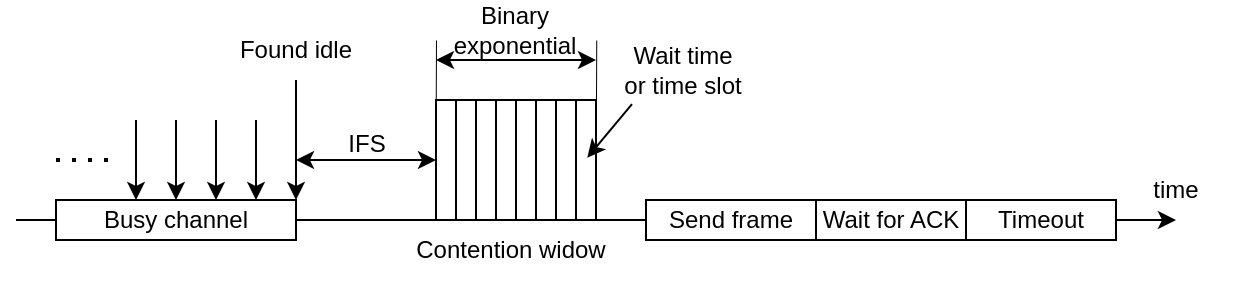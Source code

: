 <mxfile version="24.2.0" type="device" pages="3">
  <diagram name="Trang-1" id="nmv1UT5ovHr7HX_aYrOm">
    <mxGraphModel dx="1050" dy="522" grid="1" gridSize="10" guides="1" tooltips="1" connect="1" arrows="1" fold="1" page="1" pageScale="1" pageWidth="827" pageHeight="1169" math="0" shadow="0">
      <root>
        <mxCell id="0" />
        <mxCell id="1" parent="0" />
        <mxCell id="RESDC_gG49x9ssa3GJz5-2" value="" style="endArrow=classic;html=1;rounded=0;" parent="1" edge="1">
          <mxGeometry width="50" height="50" relative="1" as="geometry">
            <mxPoint x="80" y="240" as="sourcePoint" />
            <mxPoint x="660" y="240" as="targetPoint" />
          </mxGeometry>
        </mxCell>
        <mxCell id="RESDC_gG49x9ssa3GJz5-3" value="Busy channel" style="rounded=0;whiteSpace=wrap;html=1;" parent="1" vertex="1">
          <mxGeometry x="100" y="230" width="120" height="20" as="geometry" />
        </mxCell>
        <mxCell id="NygZOU-2xJjV2RHNYSMC-1" value="" style="endArrow=classic;html=1;rounded=0;" parent="1" edge="1">
          <mxGeometry width="50" height="50" relative="1" as="geometry">
            <mxPoint x="200" y="190" as="sourcePoint" />
            <mxPoint x="200" y="230" as="targetPoint" />
          </mxGeometry>
        </mxCell>
        <mxCell id="NygZOU-2xJjV2RHNYSMC-2" value="" style="endArrow=classic;html=1;rounded=0;" parent="1" edge="1">
          <mxGeometry width="50" height="50" relative="1" as="geometry">
            <mxPoint x="180" y="190" as="sourcePoint" />
            <mxPoint x="180" y="230" as="targetPoint" />
          </mxGeometry>
        </mxCell>
        <mxCell id="NygZOU-2xJjV2RHNYSMC-3" value="" style="endArrow=classic;html=1;rounded=0;" parent="1" edge="1">
          <mxGeometry width="50" height="50" relative="1" as="geometry">
            <mxPoint x="140" y="190" as="sourcePoint" />
            <mxPoint x="140" y="230" as="targetPoint" />
          </mxGeometry>
        </mxCell>
        <mxCell id="NygZOU-2xJjV2RHNYSMC-4" value="" style="endArrow=classic;html=1;rounded=0;" parent="1" edge="1">
          <mxGeometry width="50" height="50" relative="1" as="geometry">
            <mxPoint x="160" y="190" as="sourcePoint" />
            <mxPoint x="160" y="230" as="targetPoint" />
          </mxGeometry>
        </mxCell>
        <mxCell id="NygZOU-2xJjV2RHNYSMC-5" value="" style="endArrow=none;dashed=1;html=1;dashPattern=1 3;strokeWidth=2;rounded=0;" parent="1" edge="1">
          <mxGeometry width="50" height="50" relative="1" as="geometry">
            <mxPoint x="100" y="210" as="sourcePoint" />
            <mxPoint x="130" y="210" as="targetPoint" />
          </mxGeometry>
        </mxCell>
        <mxCell id="NygZOU-2xJjV2RHNYSMC-6" value="" style="endArrow=classic;html=1;rounded=0;" parent="1" edge="1">
          <mxGeometry width="50" height="50" relative="1" as="geometry">
            <mxPoint x="220" y="170" as="sourcePoint" />
            <mxPoint x="220" y="230" as="targetPoint" />
          </mxGeometry>
        </mxCell>
        <mxCell id="NygZOU-2xJjV2RHNYSMC-7" value="Found idle" style="text;html=1;align=center;verticalAlign=middle;whiteSpace=wrap;rounded=0;" parent="1" vertex="1">
          <mxGeometry x="190" y="140" width="60" height="30" as="geometry" />
        </mxCell>
        <mxCell id="NygZOU-2xJjV2RHNYSMC-8" value="" style="rounded=0;whiteSpace=wrap;html=1;rotation=90;" parent="1" vertex="1">
          <mxGeometry x="265" y="205" width="60" height="10" as="geometry" />
        </mxCell>
        <mxCell id="NygZOU-2xJjV2RHNYSMC-9" value="" style="rounded=0;whiteSpace=wrap;html=1;rotation=90;" parent="1" vertex="1">
          <mxGeometry x="275" y="205" width="60" height="10" as="geometry" />
        </mxCell>
        <mxCell id="NygZOU-2xJjV2RHNYSMC-10" value="" style="rounded=0;whiteSpace=wrap;html=1;rotation=90;" parent="1" vertex="1">
          <mxGeometry x="285" y="205" width="60" height="10" as="geometry" />
        </mxCell>
        <mxCell id="NygZOU-2xJjV2RHNYSMC-11" value="" style="rounded=0;whiteSpace=wrap;html=1;rotation=90;" parent="1" vertex="1">
          <mxGeometry x="295" y="205" width="60" height="10" as="geometry" />
        </mxCell>
        <mxCell id="NygZOU-2xJjV2RHNYSMC-12" value="" style="rounded=0;whiteSpace=wrap;html=1;rotation=90;" parent="1" vertex="1">
          <mxGeometry x="305" y="205" width="60" height="10" as="geometry" />
        </mxCell>
        <mxCell id="NygZOU-2xJjV2RHNYSMC-13" value="" style="rounded=0;whiteSpace=wrap;html=1;rotation=90;" parent="1" vertex="1">
          <mxGeometry x="315" y="205" width="60" height="10" as="geometry" />
        </mxCell>
        <mxCell id="NygZOU-2xJjV2RHNYSMC-14" value="" style="rounded=0;whiteSpace=wrap;html=1;rotation=90;" parent="1" vertex="1">
          <mxGeometry x="325" y="205" width="60" height="10" as="geometry" />
        </mxCell>
        <mxCell id="NygZOU-2xJjV2RHNYSMC-15" value="" style="rounded=0;whiteSpace=wrap;html=1;rotation=90;" parent="1" vertex="1">
          <mxGeometry x="335" y="205" width="60" height="10" as="geometry" />
        </mxCell>
        <mxCell id="NygZOU-2xJjV2RHNYSMC-16" value="Contention widow" style="text;html=1;align=center;verticalAlign=middle;whiteSpace=wrap;rounded=0;" parent="1" vertex="1">
          <mxGeometry x="275" y="240" width="105" height="30" as="geometry" />
        </mxCell>
        <mxCell id="NygZOU-2xJjV2RHNYSMC-17" value="" style="endArrow=classic;startArrow=classic;html=1;rounded=0;entryX=0.5;entryY=1;entryDx=0;entryDy=0;" parent="1" target="NygZOU-2xJjV2RHNYSMC-8" edge="1">
          <mxGeometry width="50" height="50" relative="1" as="geometry">
            <mxPoint x="220" y="210" as="sourcePoint" />
            <mxPoint x="350" y="200" as="targetPoint" />
          </mxGeometry>
        </mxCell>
        <mxCell id="NygZOU-2xJjV2RHNYSMC-18" value="IFS" style="text;html=1;align=center;verticalAlign=middle;whiteSpace=wrap;rounded=0;" parent="1" vertex="1">
          <mxGeometry x="238" y="192" width="35" height="20" as="geometry" />
        </mxCell>
        <mxCell id="NygZOU-2xJjV2RHNYSMC-19" value="" style="endArrow=classic;startArrow=classic;html=1;rounded=0;" parent="1" edge="1">
          <mxGeometry width="50" height="50" relative="1" as="geometry">
            <mxPoint x="290" y="160" as="sourcePoint" />
            <mxPoint x="370" y="160" as="targetPoint" />
          </mxGeometry>
        </mxCell>
        <mxCell id="NygZOU-2xJjV2RHNYSMC-20" value="" style="endArrow=none;html=1;rounded=0;fontSize=9;spacing=2;endSize=2;startSize=1;strokeWidth=0.5;" parent="1" edge="1">
          <mxGeometry width="50" height="50" relative="1" as="geometry">
            <mxPoint x="289.87" y="180" as="sourcePoint" />
            <mxPoint x="290" y="150" as="targetPoint" />
          </mxGeometry>
        </mxCell>
        <mxCell id="NygZOU-2xJjV2RHNYSMC-21" value="" style="endArrow=none;html=1;rounded=0;fontSize=9;spacing=2;endSize=2;startSize=1;strokeWidth=0.5;" parent="1" edge="1">
          <mxGeometry width="50" height="50" relative="1" as="geometry">
            <mxPoint x="370" y="180" as="sourcePoint" />
            <mxPoint x="370.13" y="150" as="targetPoint" />
          </mxGeometry>
        </mxCell>
        <mxCell id="NygZOU-2xJjV2RHNYSMC-22" value="Binary exponential" style="text;html=1;align=center;verticalAlign=middle;whiteSpace=wrap;rounded=0;" parent="1" vertex="1">
          <mxGeometry x="298.25" y="130" width="62.5" height="30" as="geometry" />
        </mxCell>
        <mxCell id="NygZOU-2xJjV2RHNYSMC-23" value="Wait time&lt;div&gt;or time slot&lt;/div&gt;" style="text;html=1;align=center;verticalAlign=middle;whiteSpace=wrap;rounded=0;" parent="1" vertex="1">
          <mxGeometry x="381" y="150" width="65" height="30" as="geometry" />
        </mxCell>
        <mxCell id="NygZOU-2xJjV2RHNYSMC-24" value="" style="endArrow=classic;html=1;rounded=0;entryX=0.447;entryY=0.235;entryDx=0;entryDy=0;entryPerimeter=0;exitX=0.25;exitY=0.667;exitDx=0;exitDy=0;exitPerimeter=0;" parent="1" edge="1">
          <mxGeometry width="50" height="50" relative="1" as="geometry">
            <mxPoint x="388" y="182.01" as="sourcePoint" />
            <mxPoint x="365.65" y="208.82" as="targetPoint" />
          </mxGeometry>
        </mxCell>
        <mxCell id="NygZOU-2xJjV2RHNYSMC-26" value="Send frame" style="rounded=0;whiteSpace=wrap;html=1;" parent="1" vertex="1">
          <mxGeometry x="395" y="230" width="85" height="20" as="geometry" />
        </mxCell>
        <mxCell id="NygZOU-2xJjV2RHNYSMC-27" value="Wait for ACK" style="rounded=0;whiteSpace=wrap;html=1;" parent="1" vertex="1">
          <mxGeometry x="480" y="230" width="75" height="20" as="geometry" />
        </mxCell>
        <mxCell id="NygZOU-2xJjV2RHNYSMC-29" value="Timeout" style="rounded=0;whiteSpace=wrap;html=1;" parent="1" vertex="1">
          <mxGeometry x="555" y="230" width="75" height="20" as="geometry" />
        </mxCell>
        <mxCell id="NygZOU-2xJjV2RHNYSMC-31" value="time" style="text;html=1;align=center;verticalAlign=middle;whiteSpace=wrap;rounded=0;" parent="1" vertex="1">
          <mxGeometry x="630" y="210" width="60" height="30" as="geometry" />
        </mxCell>
      </root>
    </mxGraphModel>
  </diagram>
  <diagram id="jhjca3L6dZi01nRQEBbU" name="Trang-2">
    <mxGraphModel dx="875" dy="435" grid="1" gridSize="10" guides="1" tooltips="1" connect="1" arrows="1" fold="1" page="1" pageScale="1" pageWidth="827" pageHeight="1169" math="0" shadow="0">
      <root>
        <mxCell id="0" />
        <mxCell id="1" parent="0" />
        <mxCell id="uu0bmerfT81FikOkdRAW-6" value="" style="fontColor=#0066CC;verticalAlign=top;verticalLabelPosition=bottom;labelPosition=center;align=center;html=1;outlineConnect=0;fillColor=#CCCCCC;strokeColor=#6881B3;gradientColor=none;gradientDirection=north;strokeWidth=2;shape=mxgraph.networks.laptop;" parent="1" vertex="1">
          <mxGeometry x="240" y="250" width="72.73" height="40" as="geometry" />
        </mxCell>
        <mxCell id="uu0bmerfT81FikOkdRAW-8" value="" style="fontColor=#0066CC;verticalAlign=top;verticalLabelPosition=bottom;labelPosition=center;align=center;html=1;outlineConnect=0;fillColor=#CCCCCC;strokeColor=#6881B3;gradientColor=none;gradientDirection=north;strokeWidth=2;shape=mxgraph.networks.laptop;" parent="1" vertex="1">
          <mxGeometry x="505" y="250" width="72.73" height="40" as="geometry" />
        </mxCell>
        <mxCell id="uu0bmerfT81FikOkdRAW-9" value="Station 1" style="text;html=1;align=center;verticalAlign=middle;whiteSpace=wrap;rounded=0;" parent="1" vertex="1">
          <mxGeometry x="246.37" y="220" width="60" height="30" as="geometry" />
        </mxCell>
        <mxCell id="uu0bmerfT81FikOkdRAW-10" value="Station 2" style="text;html=1;align=center;verticalAlign=middle;whiteSpace=wrap;rounded=0;" parent="1" vertex="1">
          <mxGeometry x="380" y="220" width="60" height="30" as="geometry" />
        </mxCell>
        <mxCell id="uu0bmerfT81FikOkdRAW-13" value="" style="endArrow=classic;html=1;rounded=0;" parent="1" edge="1">
          <mxGeometry width="50" height="50" relative="1" as="geometry">
            <mxPoint x="276.03" y="295" as="sourcePoint" />
            <mxPoint x="276" y="600" as="targetPoint" />
          </mxGeometry>
        </mxCell>
        <mxCell id="uu0bmerfT81FikOkdRAW-15" value="" style="endArrow=classic;html=1;rounded=0;" parent="1" edge="1">
          <mxGeometry width="50" height="50" relative="1" as="geometry">
            <mxPoint x="541.05" y="294" as="sourcePoint" />
            <mxPoint x="541" y="600" as="targetPoint" />
          </mxGeometry>
        </mxCell>
        <mxCell id="uu0bmerfT81FikOkdRAW-16" value="Time" style="text;html=1;align=center;verticalAlign=middle;whiteSpace=wrap;rounded=0;" parent="1" vertex="1">
          <mxGeometry x="550" y="575" width="40" height="23.25" as="geometry" />
        </mxCell>
        <mxCell id="uu0bmerfT81FikOkdRAW-17" value="" style="shape=parallelogram;perimeter=parallelogramPerimeter;whiteSpace=wrap;html=1;fixedSize=1;rotation=90;size=24;" parent="1" vertex="1">
          <mxGeometry x="317.25" y="273.75" width="50" height="132.5" as="geometry" />
        </mxCell>
        <mxCell id="uu0bmerfT81FikOkdRAW-18" value="RTS" style="text;html=1;align=center;verticalAlign=middle;whiteSpace=wrap;rounded=0;" parent="1" vertex="1">
          <mxGeometry x="312.25" y="325" width="60" height="30" as="geometry" />
        </mxCell>
        <mxCell id="uu0bmerfT81FikOkdRAW-22" value="" style="shape=parallelogram;perimeter=parallelogramPerimeter;whiteSpace=wrap;html=1;fixedSize=1;rotation=90;size=24;" parent="1" vertex="1">
          <mxGeometry x="450" y="338" width="50" height="132.5" as="geometry" />
        </mxCell>
        <mxCell id="uu0bmerfT81FikOkdRAW-24" value="" style="shape=parallelogram;perimeter=parallelogramPerimeter;whiteSpace=wrap;html=1;fixedSize=1;rotation=90;size=24;flipH=1;" parent="1" vertex="1">
          <mxGeometry x="317.25" y="338" width="50" height="132.5" as="geometry" />
        </mxCell>
        <mxCell id="uu0bmerfT81FikOkdRAW-25" value="CTS" style="text;html=1;align=center;verticalAlign=middle;whiteSpace=wrap;rounded=0;" parent="1" vertex="1">
          <mxGeometry x="314.25" y="390.25" width="60" height="30" as="geometry" />
        </mxCell>
        <mxCell id="uu0bmerfT81FikOkdRAW-26" value="CTS" style="text;html=1;align=center;verticalAlign=middle;whiteSpace=wrap;rounded=0;" parent="1" vertex="1">
          <mxGeometry x="445" y="390.25" width="60" height="30" as="geometry" />
        </mxCell>
        <mxCell id="uu0bmerfT81FikOkdRAW-27" value="" style="shape=parallelogram;perimeter=parallelogramPerimeter;whiteSpace=wrap;html=1;fixedSize=1;rotation=90;size=24;" parent="1" vertex="1">
          <mxGeometry x="300.87" y="416.63" width="82.75" height="132.5" as="geometry" />
        </mxCell>
        <mxCell id="uu0bmerfT81FikOkdRAW-28" value="DATA" style="text;html=1;align=center;verticalAlign=middle;whiteSpace=wrap;rounded=0;" parent="1" vertex="1">
          <mxGeometry x="314.25" y="467.88" width="60" height="30" as="geometry" />
        </mxCell>
        <mxCell id="uu0bmerfT81FikOkdRAW-31" value="DIFS" style="text;html=1;align=center;verticalAlign=middle;whiteSpace=wrap;rounded=0;fontSize=10;" parent="1" vertex="1">
          <mxGeometry x="246.37" y="300" width="30" height="10" as="geometry" />
        </mxCell>
        <mxCell id="uu0bmerfT81FikOkdRAW-32" value="SIFS" style="text;html=1;align=center;verticalAlign=middle;whiteSpace=wrap;rounded=0;fontSize=10;" parent="1" vertex="1">
          <mxGeometry x="410" y="367" width="30" height="10" as="geometry" />
        </mxCell>
        <mxCell id="uu0bmerfT81FikOkdRAW-33" value="SIFS" style="text;html=1;align=center;verticalAlign=middle;whiteSpace=wrap;rounded=0;fontSize=10;" parent="1" vertex="1">
          <mxGeometry x="276.37" y="430" width="30" height="10" as="geometry" />
        </mxCell>
        <mxCell id="O33zoga7oPdnFBltbmYg-1" value="" style="fontColor=#0066CC;verticalAlign=top;verticalLabelPosition=bottom;labelPosition=center;align=center;html=1;outlineConnect=0;fillColor=#CCCCCC;strokeColor=#6881B3;gradientColor=none;gradientDirection=north;strokeWidth=2;shape=mxgraph.networks.laptop;" vertex="1" parent="1">
          <mxGeometry x="373" y="250" width="72.73" height="40" as="geometry" />
        </mxCell>
        <mxCell id="O33zoga7oPdnFBltbmYg-2" value="Station 3" style="text;html=1;align=center;verticalAlign=middle;whiteSpace=wrap;rounded=0;" vertex="1" parent="1">
          <mxGeometry x="510" y="220" width="60" height="30" as="geometry" />
        </mxCell>
        <mxCell id="JWmJPd4WpgUXn8ebQ8_s-1" value="" style="strokeWidth=1;html=1;shape=mxgraph.flowchart.annotation_2;align=left;labelPosition=right;pointerEvents=1;" vertex="1" parent="1">
          <mxGeometry x="253.37" y="341" width="20" height="100" as="geometry" />
        </mxCell>
        <mxCell id="JWmJPd4WpgUXn8ebQ8_s-2" value="Time out" style="text;html=1;align=center;verticalAlign=middle;whiteSpace=wrap;rounded=0;" vertex="1" parent="1">
          <mxGeometry x="216" y="381" width="47.76" height="20" as="geometry" />
        </mxCell>
        <mxCell id="JWmJPd4WpgUXn8ebQ8_s-3" value="" style="shape=parallelogram;perimeter=parallelogramPerimeter;whiteSpace=wrap;html=1;fixedSize=1;rotation=90;size=24;flipH=1;" vertex="1" parent="1">
          <mxGeometry x="320.87" y="492" width="42.76" height="132.5" as="geometry" />
        </mxCell>
        <mxCell id="JWmJPd4WpgUXn8ebQ8_s-4" value="ACK" style="text;html=1;align=center;verticalAlign=middle;whiteSpace=wrap;rounded=0;" vertex="1" parent="1">
          <mxGeometry x="312.25" y="543.25" width="60" height="30" as="geometry" />
        </mxCell>
        <mxCell id="JWmJPd4WpgUXn8ebQ8_s-5" value="SIFS" style="text;html=1;align=center;verticalAlign=middle;whiteSpace=wrap;rounded=0;fontSize=10;" vertex="1" parent="1">
          <mxGeometry x="407" y="526" width="30" height="10" as="geometry" />
        </mxCell>
        <mxCell id="JWmJPd4WpgUXn8ebQ8_s-7" value="" style="strokeWidth=1;html=1;shape=mxgraph.flowchart.annotation_2;align=left;labelPosition=right;pointerEvents=1;" vertex="1" parent="1">
          <mxGeometry x="253.37" y="500" width="20" height="90" as="geometry" />
        </mxCell>
        <mxCell id="JWmJPd4WpgUXn8ebQ8_s-8" value="Time out" style="text;html=1;align=center;verticalAlign=middle;whiteSpace=wrap;rounded=0;" vertex="1" parent="1">
          <mxGeometry x="216" y="533" width="47.76" height="20" as="geometry" />
        </mxCell>
        <mxCell id="ogAXsBs-C70uKiFObXuV-6" value="Station 1: Done" style="text;html=1;align=center;verticalAlign=middle;whiteSpace=wrap;rounded=0;" vertex="1" parent="1">
          <mxGeometry x="274.5" y="576" width="89.13" height="20" as="geometry" />
        </mxCell>
        <mxCell id="ogAXsBs-C70uKiFObXuV-7" value="" style="endArrow=classic;html=1;rounded=0;" edge="1" parent="1">
          <mxGeometry width="50" height="50" relative="1" as="geometry">
            <mxPoint x="541" y="460" as="sourcePoint" />
            <mxPoint x="408" y="490.88" as="targetPoint" />
          </mxGeometry>
        </mxCell>
        <mxCell id="ogAXsBs-C70uKiFObXuV-8" value="" style="endArrow=classic;html=1;rounded=0;" edge="1" parent="1">
          <mxGeometry width="50" height="50" relative="1" as="geometry">
            <mxPoint x="541.5" y="489" as="sourcePoint" />
            <mxPoint x="408.5" y="519.88" as="targetPoint" />
          </mxGeometry>
        </mxCell>
        <mxCell id="ogAXsBs-C70uKiFObXuV-10" value="" style="endArrow=classic;html=1;rounded=0;" edge="1" parent="1">
          <mxGeometry width="50" height="50" relative="1" as="geometry">
            <mxPoint x="541.5" y="554" as="sourcePoint" />
            <mxPoint x="408.5" y="584.88" as="targetPoint" />
          </mxGeometry>
        </mxCell>
        <mxCell id="ogAXsBs-C70uKiFObXuV-11" value="" style="endArrow=none;dashed=1;html=1;dashPattern=1 3;strokeWidth=2;rounded=0;" edge="1" parent="1">
          <mxGeometry width="50" height="50" relative="1" as="geometry">
            <mxPoint x="480" y="553" as="sourcePoint" />
            <mxPoint x="480" y="513" as="targetPoint" />
          </mxGeometry>
        </mxCell>
        <mxCell id="ogAXsBs-C70uKiFObXuV-12" value="Found idle" style="text;html=1;align=center;verticalAlign=middle;whiteSpace=wrap;rounded=0;" vertex="1" parent="1">
          <mxGeometry x="543" y="548" width="69.13" height="13.25" as="geometry" />
        </mxCell>
        <mxCell id="ogAXsBs-C70uKiFObXuV-13" value="" style="endArrow=classic;html=1;rounded=0;" edge="1" parent="1">
          <mxGeometry width="50" height="50" relative="1" as="geometry">
            <mxPoint x="409.03" y="295.25" as="sourcePoint" />
            <mxPoint x="409" y="600.25" as="targetPoint" />
          </mxGeometry>
        </mxCell>
        <mxCell id="Izscde2iFQ31TuIZVwLF-1" value="Listens" style="ellipse;whiteSpace=wrap;html=1;" vertex="1" parent="1">
          <mxGeometry x="455" y="480" width="50" height="20" as="geometry" />
        </mxCell>
      </root>
    </mxGraphModel>
  </diagram>
  <diagram id="6qr5Nq48z1PA3ewDvzTf" name="Trang-3">
    <mxGraphModel dx="280" dy="139" grid="1" gridSize="10" guides="1" tooltips="1" connect="1" arrows="1" fold="1" page="1" pageScale="1" pageWidth="827" pageHeight="1169" math="0" shadow="0">
      <root>
        <mxCell id="0" />
        <mxCell id="1" parent="0" />
        <mxCell id="RqoocXVsr14FjcVNl7Do-1" value="" style="fontColor=#0066CC;verticalAlign=top;verticalLabelPosition=bottom;labelPosition=center;align=center;html=1;outlineConnect=0;fillColor=#CCCCCC;strokeColor=#6881B3;gradientColor=none;gradientDirection=north;strokeWidth=2;shape=mxgraph.networks.laptop;" vertex="1" parent="1">
          <mxGeometry x="240" y="160" width="72.73" height="40" as="geometry" />
        </mxCell>
        <mxCell id="RqoocXVsr14FjcVNl7Do-2" value="" style="fontColor=#0066CC;verticalAlign=top;verticalLabelPosition=bottom;labelPosition=center;align=center;html=1;outlineConnect=0;fillColor=#CCCCCC;strokeColor=#6881B3;gradientColor=none;gradientDirection=north;strokeWidth=2;shape=mxgraph.networks.laptop;" vertex="1" parent="1">
          <mxGeometry x="505" y="160" width="72.73" height="40" as="geometry" />
        </mxCell>
        <mxCell id="RqoocXVsr14FjcVNl7Do-3" value="Station 1" style="text;html=1;align=center;verticalAlign=middle;whiteSpace=wrap;rounded=0;" vertex="1" parent="1">
          <mxGeometry x="246.37" y="130" width="60" height="30" as="geometry" />
        </mxCell>
        <mxCell id="RqoocXVsr14FjcVNl7Do-4" value="Station 2" style="text;html=1;align=center;verticalAlign=middle;whiteSpace=wrap;rounded=0;" vertex="1" parent="1">
          <mxGeometry x="380" y="130" width="60" height="30" as="geometry" />
        </mxCell>
        <mxCell id="RqoocXVsr14FjcVNl7Do-5" value="" style="fontColor=#0066CC;verticalAlign=top;verticalLabelPosition=bottom;labelPosition=center;align=center;html=1;outlineConnect=0;fillColor=#CCCCCC;strokeColor=#6881B3;gradientColor=none;gradientDirection=north;strokeWidth=2;shape=mxgraph.networks.laptop;" vertex="1" parent="1">
          <mxGeometry x="373" y="160" width="72.73" height="40" as="geometry" />
        </mxCell>
        <mxCell id="RqoocXVsr14FjcVNl7Do-6" value="Station 3" style="text;html=1;align=center;verticalAlign=middle;whiteSpace=wrap;rounded=0;" vertex="1" parent="1">
          <mxGeometry x="510" y="130" width="60" height="30" as="geometry" />
        </mxCell>
        <mxCell id="8N2lJVh4DDe3XDQoVvU3-1" value="" style="endArrow=classic;html=1;rounded=0;" edge="1" parent="1">
          <mxGeometry width="50" height="50" relative="1" as="geometry">
            <mxPoint x="276.03" y="223" as="sourcePoint" />
            <mxPoint x="276" y="498" as="targetPoint" />
          </mxGeometry>
        </mxCell>
        <mxCell id="8N2lJVh4DDe3XDQoVvU3-2" value="" style="endArrow=classic;html=1;rounded=0;" edge="1" parent="1">
          <mxGeometry width="50" height="50" relative="1" as="geometry">
            <mxPoint x="408.69" y="223" as="sourcePoint" />
            <mxPoint x="408.66" y="498" as="targetPoint" />
          </mxGeometry>
        </mxCell>
        <mxCell id="8N2lJVh4DDe3XDQoVvU3-3" value="" style="endArrow=classic;html=1;rounded=0;" edge="1" parent="1">
          <mxGeometry width="50" height="50" relative="1" as="geometry">
            <mxPoint x="542.05" y="222" as="sourcePoint" />
            <mxPoint x="542.02" y="497" as="targetPoint" />
          </mxGeometry>
        </mxCell>
        <mxCell id="P6zqWq18cTHoPNkXR2JO-1" value="" style="shape=parallelogram;perimeter=parallelogramPerimeter;whiteSpace=wrap;html=1;fixedSize=1;rotation=90;size=24;" vertex="1" parent="1">
          <mxGeometry x="318.69" y="182.18" width="47.12" height="132.5" as="geometry" />
        </mxCell>
        <mxCell id="P6zqWq18cTHoPNkXR2JO-2" value="DATA" style="text;html=1;align=center;verticalAlign=middle;whiteSpace=wrap;rounded=0;" vertex="1" parent="1">
          <mxGeometry x="313" y="233.43" width="60" height="30" as="geometry" />
        </mxCell>
        <mxCell id="P6zqWq18cTHoPNkXR2JO-4" value="" style="endArrow=blockThin;html=1;rounded=0;entryX=0.545;entryY=0.013;entryDx=0;entryDy=0;entryPerimeter=0;endFill=1;" edge="1" parent="1">
          <mxGeometry width="50" height="50" relative="1" as="geometry">
            <mxPoint x="542" y="232.43" as="sourcePoint" />
            <mxPoint x="408.778" y="249.55" as="targetPoint" />
          </mxGeometry>
        </mxCell>
        <mxCell id="P6zqWq18cTHoPNkXR2JO-5" value="" style="endArrow=blockThin;html=1;rounded=0;entryX=0.545;entryY=0.013;entryDx=0;entryDy=0;entryPerimeter=0;endFill=1;" edge="1" parent="1">
          <mxGeometry width="50" height="50" relative="1" as="geometry">
            <mxPoint x="542" y="239.87" as="sourcePoint" />
            <mxPoint x="408.778" y="256.99" as="targetPoint" />
          </mxGeometry>
        </mxCell>
        <mxCell id="P6zqWq18cTHoPNkXR2JO-6" value="" style="endArrow=blockThin;html=1;rounded=0;entryX=0.545;entryY=0.013;entryDx=0;entryDy=0;entryPerimeter=0;endFill=1;" edge="1" parent="1">
          <mxGeometry width="50" height="50" relative="1" as="geometry">
            <mxPoint x="542" y="247.31" as="sourcePoint" />
            <mxPoint x="408.778" y="264.43" as="targetPoint" />
          </mxGeometry>
        </mxCell>
        <mxCell id="P6zqWq18cTHoPNkXR2JO-7" value="" style="endArrow=blockThin;html=1;rounded=0;entryX=0.545;entryY=0.013;entryDx=0;entryDy=0;entryPerimeter=0;endFill=1;" edge="1" parent="1">
          <mxGeometry width="50" height="50" relative="1" as="geometry">
            <mxPoint x="542" y="255" as="sourcePoint" />
            <mxPoint x="408.778" y="272.12" as="targetPoint" />
          </mxGeometry>
        </mxCell>
        <mxCell id="P6zqWq18cTHoPNkXR2JO-8" value="Listens" style="ellipse;whiteSpace=wrap;html=1;" vertex="1" parent="1">
          <mxGeometry x="453.73" y="246.43" width="50" height="20" as="geometry" />
        </mxCell>
        <mxCell id="P6zqWq18cTHoPNkXR2JO-11" value="" style="endArrow=blockThin;html=1;rounded=0;entryX=0.545;entryY=0.013;entryDx=0;entryDy=0;entryPerimeter=0;endFill=1;" edge="1" parent="1">
          <mxGeometry width="50" height="50" relative="1" as="geometry">
            <mxPoint x="542" y="263.43" as="sourcePoint" />
            <mxPoint x="408.778" y="280.55" as="targetPoint" />
          </mxGeometry>
        </mxCell>
      </root>
    </mxGraphModel>
  </diagram>
</mxfile>
